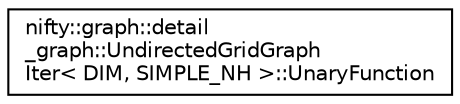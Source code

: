 digraph "Graphical Class Hierarchy"
{
  edge [fontname="Helvetica",fontsize="10",labelfontname="Helvetica",labelfontsize="10"];
  node [fontname="Helvetica",fontsize="10",shape=record];
  rankdir="LR";
  Node1 [label="nifty::graph::detail\l_graph::UndirectedGridGraph\lIter\< DIM, SIMPLE_NH \>::UnaryFunction",height=0.2,width=0.4,color="black", fillcolor="white", style="filled",URL="$structnifty_1_1graph_1_1detail__graph_1_1UndirectedGridGraphIter_1_1UnaryFunction.html"];
}
